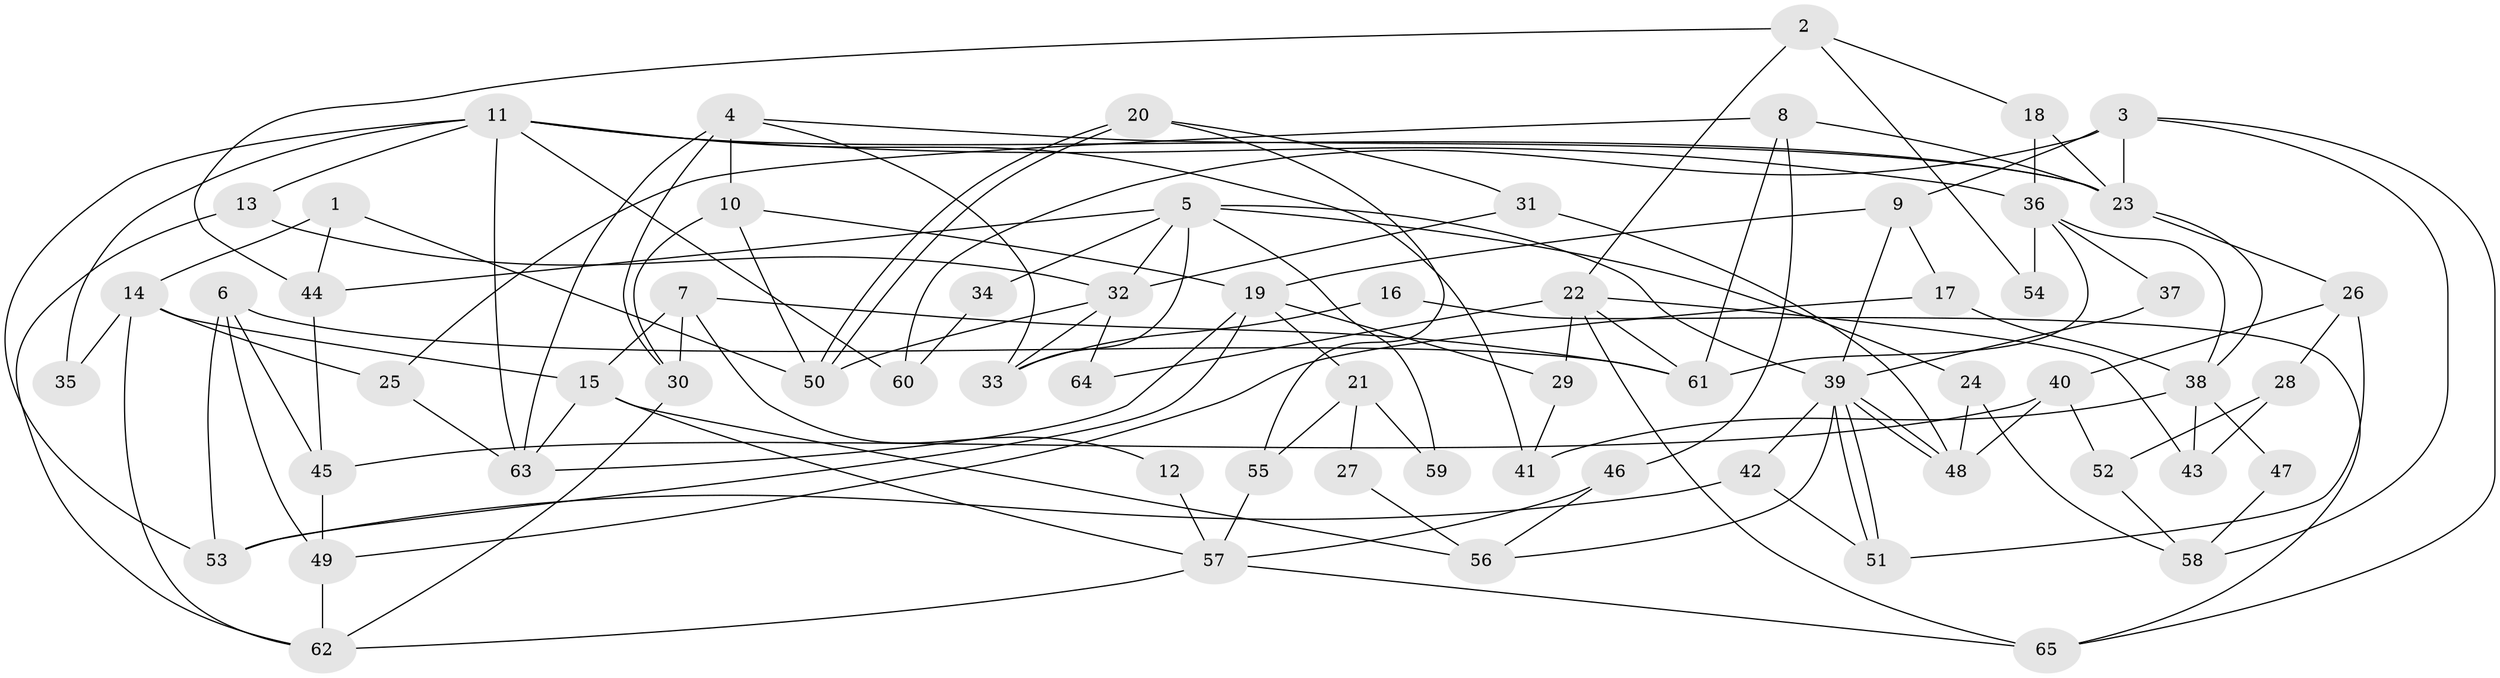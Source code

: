 // coarse degree distribution, {6: 0.2, 8: 0.05714285714285714, 3: 0.2, 10: 0.02857142857142857, 4: 0.2, 2: 0.05714285714285714, 5: 0.14285714285714285, 7: 0.08571428571428572, 11: 0.02857142857142857}
// Generated by graph-tools (version 1.1) at 2025/37/03/04/25 23:37:07]
// undirected, 65 vertices, 130 edges
graph export_dot {
  node [color=gray90,style=filled];
  1;
  2;
  3;
  4;
  5;
  6;
  7;
  8;
  9;
  10;
  11;
  12;
  13;
  14;
  15;
  16;
  17;
  18;
  19;
  20;
  21;
  22;
  23;
  24;
  25;
  26;
  27;
  28;
  29;
  30;
  31;
  32;
  33;
  34;
  35;
  36;
  37;
  38;
  39;
  40;
  41;
  42;
  43;
  44;
  45;
  46;
  47;
  48;
  49;
  50;
  51;
  52;
  53;
  54;
  55;
  56;
  57;
  58;
  59;
  60;
  61;
  62;
  63;
  64;
  65;
  1 -- 50;
  1 -- 14;
  1 -- 44;
  2 -- 22;
  2 -- 44;
  2 -- 18;
  2 -- 54;
  3 -- 9;
  3 -- 65;
  3 -- 23;
  3 -- 58;
  3 -- 60;
  4 -- 23;
  4 -- 63;
  4 -- 10;
  4 -- 30;
  4 -- 33;
  5 -- 39;
  5 -- 33;
  5 -- 24;
  5 -- 32;
  5 -- 34;
  5 -- 44;
  5 -- 59;
  6 -- 53;
  6 -- 49;
  6 -- 45;
  6 -- 61;
  7 -- 15;
  7 -- 30;
  7 -- 12;
  7 -- 61;
  8 -- 23;
  8 -- 61;
  8 -- 25;
  8 -- 46;
  9 -- 39;
  9 -- 17;
  9 -- 19;
  10 -- 50;
  10 -- 19;
  10 -- 30;
  11 -- 23;
  11 -- 36;
  11 -- 13;
  11 -- 35;
  11 -- 41;
  11 -- 53;
  11 -- 60;
  11 -- 63;
  12 -- 57;
  13 -- 62;
  13 -- 32;
  14 -- 62;
  14 -- 25;
  14 -- 15;
  14 -- 35;
  15 -- 63;
  15 -- 56;
  15 -- 57;
  16 -- 33;
  16 -- 65;
  17 -- 49;
  17 -- 38;
  18 -- 36;
  18 -- 23;
  19 -- 21;
  19 -- 29;
  19 -- 53;
  19 -- 63;
  20 -- 50;
  20 -- 50;
  20 -- 31;
  20 -- 55;
  21 -- 55;
  21 -- 27;
  21 -- 59;
  22 -- 61;
  22 -- 43;
  22 -- 29;
  22 -- 64;
  22 -- 65;
  23 -- 26;
  23 -- 38;
  24 -- 48;
  24 -- 58;
  25 -- 63;
  26 -- 51;
  26 -- 28;
  26 -- 40;
  27 -- 56;
  28 -- 52;
  28 -- 43;
  29 -- 41;
  30 -- 62;
  31 -- 32;
  31 -- 48;
  32 -- 33;
  32 -- 50;
  32 -- 64;
  34 -- 60;
  36 -- 38;
  36 -- 61;
  36 -- 37;
  36 -- 54;
  37 -- 39;
  38 -- 41;
  38 -- 43;
  38 -- 47;
  39 -- 51;
  39 -- 51;
  39 -- 48;
  39 -- 48;
  39 -- 42;
  39 -- 56;
  40 -- 45;
  40 -- 48;
  40 -- 52;
  42 -- 53;
  42 -- 51;
  44 -- 45;
  45 -- 49;
  46 -- 56;
  46 -- 57;
  47 -- 58;
  49 -- 62;
  52 -- 58;
  55 -- 57;
  57 -- 62;
  57 -- 65;
}
